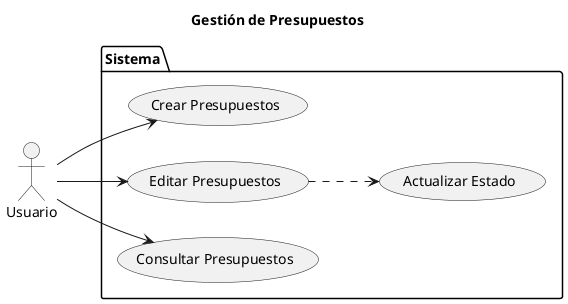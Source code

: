 @startuml usuario

left to right direction

title Gestión de Presupuestos

actor Usuario as User

package Sistema {

    USECASE "Crear Presupuestos" as UC_Registrar
    USECASE "Editar Presupuestos" as UC_Editar
    USECASE "Consultar Presupuestos" as UC_Consultar
    USECASE "Actualizar Estado" as UC_Editar_Estado

}

User --> UC_Registrar
User --> UC_Editar
User --> UC_Consultar
UC_Editar ..> UC_Editar_Estado

@enduml